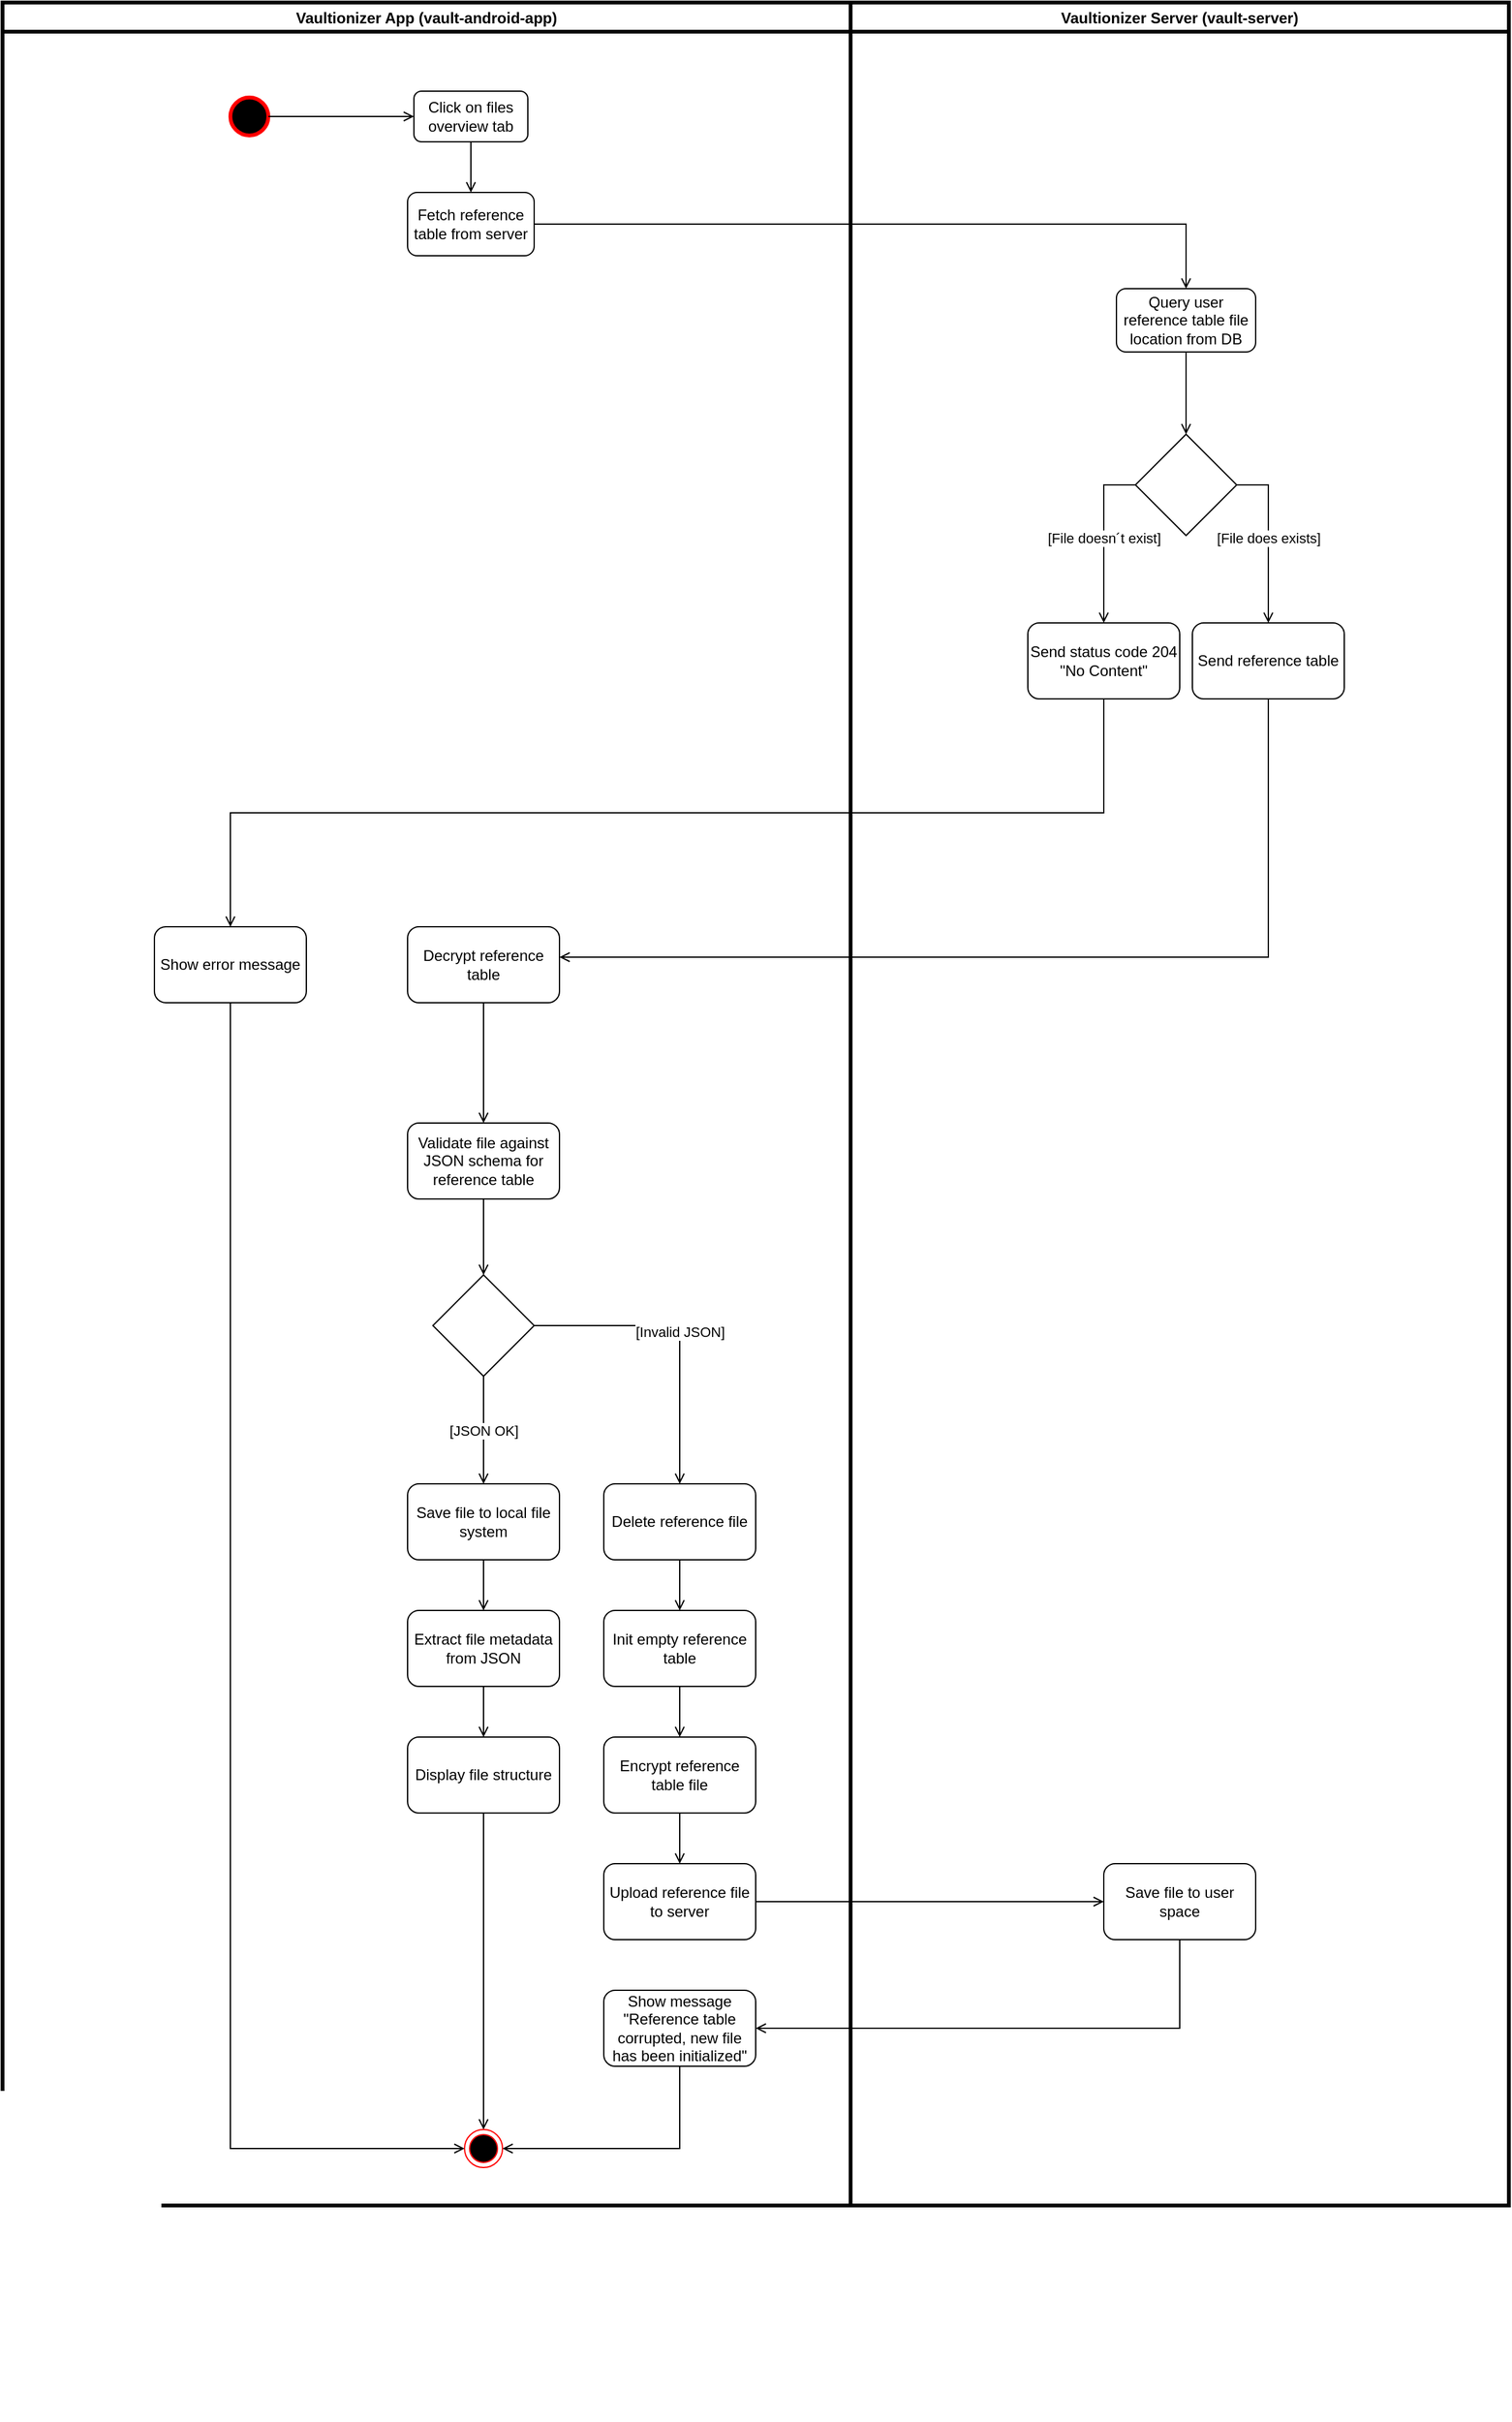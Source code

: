 <mxfile version="13.8.2" type="github">
  <diagram name="Page-1" id="e7e014a7-5840-1c2e-5031-d8a46d1fe8dd">
    <mxGraphModel dx="5293" dy="2182" grid="1" gridSize="10" guides="1" tooltips="1" connect="1" arrows="1" fold="1" page="1" pageScale="1" pageWidth="1169" pageHeight="826" background="#ffffff" math="0" shadow="0">
      <root>
        <mxCell id="0" />
        <mxCell id="1" parent="0" />
        <mxCell id="jn4TW-u3W-nK7IEm40rL-137" value="" style="group" parent="1" vertex="1" connectable="0">
          <mxGeometry x="-180" y="60" width="670" height="1910" as="geometry" />
        </mxCell>
        <mxCell id="jn4TW-u3W-nK7IEm40rL-64" value="Click on files overview tab" style="rounded=1;whiteSpace=wrap;html=1;" parent="jn4TW-u3W-nK7IEm40rL-137" vertex="1">
          <mxGeometry x="325" y="70" width="90" height="40" as="geometry" />
        </mxCell>
        <mxCell id="jn4TW-u3W-nK7IEm40rL-67" value="" style="edgeStyle=orthogonalEdgeStyle;rounded=0;orthogonalLoop=1;jettySize=auto;html=1;endArrow=open;endFill=0;strokeColor=#000000;" parent="jn4TW-u3W-nK7IEm40rL-137" source="jn4TW-u3W-nK7IEm40rL-64" target="jn4TW-u3W-nK7IEm40rL-66" edge="1">
          <mxGeometry relative="1" as="geometry" />
        </mxCell>
        <mxCell id="jn4TW-u3W-nK7IEm40rL-134" value="Vaultionizer App (vault-android-app)" style="swimlane;strokeWidth=3;" parent="jn4TW-u3W-nK7IEm40rL-137" vertex="1">
          <mxGeometry width="670" height="1740" as="geometry" />
        </mxCell>
        <mxCell id="jn4TW-u3W-nK7IEm40rL-138" value="" style="ellipse;whiteSpace=wrap;html=1;aspect=fixed;strokeWidth=3;fillColor=#000000;strokeColor=#FF0000;" parent="jn4TW-u3W-nK7IEm40rL-134" vertex="1">
          <mxGeometry x="180" y="75" width="30" height="30" as="geometry" />
        </mxCell>
        <mxCell id="jn4TW-u3W-nK7IEm40rL-66" value="Fetch reference table from server" style="rounded=1;whiteSpace=wrap;html=1;" parent="jn4TW-u3W-nK7IEm40rL-134" vertex="1">
          <mxGeometry x="320" y="150" width="100" height="50" as="geometry" />
        </mxCell>
        <mxCell id="pSzkmB9aMPkvjZgNoa08-17" value="Decrypt reference table" style="whiteSpace=wrap;html=1;rounded=1;" parent="jn4TW-u3W-nK7IEm40rL-134" vertex="1">
          <mxGeometry x="320" y="730" width="120" height="60" as="geometry" />
        </mxCell>
        <mxCell id="pSzkmB9aMPkvjZgNoa08-19" value="Validate file against JSON schema for reference table" style="whiteSpace=wrap;html=1;rounded=1;" parent="jn4TW-u3W-nK7IEm40rL-134" vertex="1">
          <mxGeometry x="320" y="885" width="120" height="60" as="geometry" />
        </mxCell>
        <mxCell id="pSzkmB9aMPkvjZgNoa08-20" value="" style="edgeStyle=orthogonalEdgeStyle;rounded=0;orthogonalLoop=1;jettySize=auto;html=1;endArrow=open;endFill=0;" parent="jn4TW-u3W-nK7IEm40rL-134" source="pSzkmB9aMPkvjZgNoa08-17" target="pSzkmB9aMPkvjZgNoa08-19" edge="1">
          <mxGeometry relative="1" as="geometry" />
        </mxCell>
        <mxCell id="pSzkmB9aMPkvjZgNoa08-27" value="Save file to local file system" style="whiteSpace=wrap;html=1;rounded=1;" parent="jn4TW-u3W-nK7IEm40rL-134" vertex="1">
          <mxGeometry x="320" y="1170" width="120" height="60" as="geometry" />
        </mxCell>
        <mxCell id="pSzkmB9aMPkvjZgNoa08-23" value="" style="rhombus;whiteSpace=wrap;html=1;rounded=0;" parent="jn4TW-u3W-nK7IEm40rL-134" vertex="1">
          <mxGeometry x="340" y="1005" width="80" height="80" as="geometry" />
        </mxCell>
        <mxCell id="pSzkmB9aMPkvjZgNoa08-24" value="" style="edgeStyle=orthogonalEdgeStyle;rounded=0;orthogonalLoop=1;jettySize=auto;html=1;endArrow=open;endFill=0;" parent="jn4TW-u3W-nK7IEm40rL-134" source="pSzkmB9aMPkvjZgNoa08-19" target="pSzkmB9aMPkvjZgNoa08-23" edge="1">
          <mxGeometry relative="1" as="geometry" />
        </mxCell>
        <mxCell id="pSzkmB9aMPkvjZgNoa08-28" value="[JSON OK]" style="edgeStyle=orthogonalEdgeStyle;rounded=0;orthogonalLoop=1;jettySize=auto;html=1;endArrow=open;endFill=0;" parent="jn4TW-u3W-nK7IEm40rL-134" source="pSzkmB9aMPkvjZgNoa08-23" target="pSzkmB9aMPkvjZgNoa08-27" edge="1">
          <mxGeometry relative="1" as="geometry" />
        </mxCell>
        <mxCell id="pSzkmB9aMPkvjZgNoa08-29" value="Extract file metadata from JSON" style="whiteSpace=wrap;html=1;rounded=1;" parent="jn4TW-u3W-nK7IEm40rL-134" vertex="1">
          <mxGeometry x="320" y="1270" width="120" height="60" as="geometry" />
        </mxCell>
        <mxCell id="pSzkmB9aMPkvjZgNoa08-33" style="edgeStyle=orthogonalEdgeStyle;rounded=0;orthogonalLoop=1;jettySize=auto;html=1;exitX=0.5;exitY=1;exitDx=0;exitDy=0;endArrow=open;endFill=0;" parent="jn4TW-u3W-nK7IEm40rL-134" source="pSzkmB9aMPkvjZgNoa08-27" target="pSzkmB9aMPkvjZgNoa08-29" edge="1">
          <mxGeometry relative="1" as="geometry" />
        </mxCell>
        <mxCell id="aOK0xZ8xMo6rmnV5gIBl-40" style="edgeStyle=orthogonalEdgeStyle;rounded=0;orthogonalLoop=1;jettySize=auto;html=1;exitX=0.5;exitY=1;exitDx=0;exitDy=0;entryX=0.5;entryY=0;entryDx=0;entryDy=0;endArrow=open;endFill=0;" edge="1" parent="jn4TW-u3W-nK7IEm40rL-134" source="pSzkmB9aMPkvjZgNoa08-31" target="pSzkmB9aMPkvjZgNoa08-34">
          <mxGeometry relative="1" as="geometry" />
        </mxCell>
        <mxCell id="pSzkmB9aMPkvjZgNoa08-31" value="Display file structure" style="whiteSpace=wrap;html=1;rounded=1;" parent="jn4TW-u3W-nK7IEm40rL-134" vertex="1">
          <mxGeometry x="320" y="1370" width="120" height="60" as="geometry" />
        </mxCell>
        <mxCell id="pSzkmB9aMPkvjZgNoa08-32" value="" style="edgeStyle=orthogonalEdgeStyle;rounded=0;orthogonalLoop=1;jettySize=auto;html=1;endArrow=open;endFill=0;" parent="jn4TW-u3W-nK7IEm40rL-134" source="pSzkmB9aMPkvjZgNoa08-29" target="pSzkmB9aMPkvjZgNoa08-31" edge="1">
          <mxGeometry relative="1" as="geometry" />
        </mxCell>
        <mxCell id="pSzkmB9aMPkvjZgNoa08-25" value="Delete reference file" style="whiteSpace=wrap;html=1;rounded=1;" parent="jn4TW-u3W-nK7IEm40rL-134" vertex="1">
          <mxGeometry x="475" y="1170" width="120" height="60" as="geometry" />
        </mxCell>
        <mxCell id="pSzkmB9aMPkvjZgNoa08-26" value="[Invalid JSON]" style="edgeStyle=orthogonalEdgeStyle;rounded=0;orthogonalLoop=1;jettySize=auto;html=1;endArrow=open;endFill=0;" parent="jn4TW-u3W-nK7IEm40rL-134" source="pSzkmB9aMPkvjZgNoa08-23" target="pSzkmB9aMPkvjZgNoa08-25" edge="1">
          <mxGeometry relative="1" as="geometry" />
        </mxCell>
        <mxCell id="pSzkmB9aMPkvjZgNoa08-37" value="Show error message" style="whiteSpace=wrap;html=1;rounded=1;" parent="jn4TW-u3W-nK7IEm40rL-134" vertex="1">
          <mxGeometry x="120" y="730" width="120" height="60" as="geometry" />
        </mxCell>
        <mxCell id="pSzkmB9aMPkvjZgNoa08-34" value="" style="ellipse;html=1;shape=endState;fillColor=#000000;strokeColor=#ff0000;" parent="jn4TW-u3W-nK7IEm40rL-134" vertex="1">
          <mxGeometry x="365" y="1680" width="30" height="30" as="geometry" />
        </mxCell>
        <mxCell id="pSzkmB9aMPkvjZgNoa08-39" style="edgeStyle=orthogonalEdgeStyle;rounded=0;orthogonalLoop=1;jettySize=auto;html=1;exitX=0.5;exitY=1;exitDx=0;exitDy=0;entryX=0;entryY=0.5;entryDx=0;entryDy=0;endArrow=open;endFill=0;" parent="jn4TW-u3W-nK7IEm40rL-134" source="pSzkmB9aMPkvjZgNoa08-37" target="pSzkmB9aMPkvjZgNoa08-34" edge="1">
          <mxGeometry relative="1" as="geometry" />
        </mxCell>
        <mxCell id="aOK0xZ8xMo6rmnV5gIBl-18" value="Init empty reference table" style="whiteSpace=wrap;html=1;rounded=1;" vertex="1" parent="jn4TW-u3W-nK7IEm40rL-134">
          <mxGeometry x="475" y="1270" width="120" height="60" as="geometry" />
        </mxCell>
        <mxCell id="aOK0xZ8xMo6rmnV5gIBl-19" value="" style="edgeStyle=orthogonalEdgeStyle;rounded=0;orthogonalLoop=1;jettySize=auto;html=1;endArrow=open;endFill=0;" edge="1" parent="jn4TW-u3W-nK7IEm40rL-134" source="pSzkmB9aMPkvjZgNoa08-25" target="aOK0xZ8xMo6rmnV5gIBl-18">
          <mxGeometry relative="1" as="geometry" />
        </mxCell>
        <mxCell id="aOK0xZ8xMo6rmnV5gIBl-30" value="Encrypt reference table file" style="whiteSpace=wrap;html=1;rounded=1;" vertex="1" parent="jn4TW-u3W-nK7IEm40rL-134">
          <mxGeometry x="475" y="1370" width="120" height="60" as="geometry" />
        </mxCell>
        <mxCell id="aOK0xZ8xMo6rmnV5gIBl-31" value="" style="edgeStyle=orthogonalEdgeStyle;rounded=0;orthogonalLoop=1;jettySize=auto;html=1;endArrow=open;endFill=0;" edge="1" parent="jn4TW-u3W-nK7IEm40rL-134" source="aOK0xZ8xMo6rmnV5gIBl-18" target="aOK0xZ8xMo6rmnV5gIBl-30">
          <mxGeometry relative="1" as="geometry" />
        </mxCell>
        <mxCell id="aOK0xZ8xMo6rmnV5gIBl-32" value="Upload reference file to server" style="whiteSpace=wrap;html=1;rounded=1;" vertex="1" parent="jn4TW-u3W-nK7IEm40rL-134">
          <mxGeometry x="475" y="1470" width="120" height="60" as="geometry" />
        </mxCell>
        <mxCell id="aOK0xZ8xMo6rmnV5gIBl-33" value="" style="edgeStyle=orthogonalEdgeStyle;rounded=0;orthogonalLoop=1;jettySize=auto;html=1;endArrow=open;endFill=0;" edge="1" parent="jn4TW-u3W-nK7IEm40rL-134" source="aOK0xZ8xMo6rmnV5gIBl-30" target="aOK0xZ8xMo6rmnV5gIBl-32">
          <mxGeometry relative="1" as="geometry" />
        </mxCell>
        <mxCell id="aOK0xZ8xMo6rmnV5gIBl-39" style="edgeStyle=orthogonalEdgeStyle;rounded=0;orthogonalLoop=1;jettySize=auto;html=1;exitX=0.5;exitY=1;exitDx=0;exitDy=0;entryX=1;entryY=0.5;entryDx=0;entryDy=0;endArrow=open;endFill=0;" edge="1" parent="jn4TW-u3W-nK7IEm40rL-134" source="aOK0xZ8xMo6rmnV5gIBl-36" target="pSzkmB9aMPkvjZgNoa08-34">
          <mxGeometry relative="1" as="geometry" />
        </mxCell>
        <mxCell id="aOK0xZ8xMo6rmnV5gIBl-36" value="Show message &quot;Reference table corrupted, new file has been initialized&quot;" style="whiteSpace=wrap;html=1;rounded=1;" vertex="1" parent="jn4TW-u3W-nK7IEm40rL-134">
          <mxGeometry x="475" y="1570" width="120" height="60" as="geometry" />
        </mxCell>
        <mxCell id="jn4TW-u3W-nK7IEm40rL-139" style="edgeStyle=orthogonalEdgeStyle;rounded=0;orthogonalLoop=1;jettySize=auto;html=1;exitX=1;exitY=0.5;exitDx=0;exitDy=0;entryX=0;entryY=0.5;entryDx=0;entryDy=0;endArrow=open;endFill=0;strokeColor=#000000;" parent="jn4TW-u3W-nK7IEm40rL-137" source="jn4TW-u3W-nK7IEm40rL-138" target="jn4TW-u3W-nK7IEm40rL-64" edge="1">
          <mxGeometry relative="1" as="geometry" />
        </mxCell>
        <mxCell id="jn4TW-u3W-nK7IEm40rL-135" value="Vaultionizer Server (vault-server)" style="swimlane;strokeWidth=3;" parent="1" vertex="1">
          <mxGeometry x="490" y="60" width="520" height="1740" as="geometry" />
        </mxCell>
        <mxCell id="pSzkmB9aMPkvjZgNoa08-5" value="Query user reference table file location from DB" style="rounded=1;whiteSpace=wrap;html=1;" parent="jn4TW-u3W-nK7IEm40rL-135" vertex="1">
          <mxGeometry x="210" y="226" width="110" height="50" as="geometry" />
        </mxCell>
        <mxCell id="pSzkmB9aMPkvjZgNoa08-10" value="" style="edgeStyle=orthogonalEdgeStyle;rounded=0;orthogonalLoop=1;jettySize=auto;html=1;exitX=0.5;exitY=1;exitDx=0;exitDy=0;endArrow=open;endFill=0;" parent="jn4TW-u3W-nK7IEm40rL-135" source="pSzkmB9aMPkvjZgNoa08-5" target="pSzkmB9aMPkvjZgNoa08-9" edge="1">
          <mxGeometry relative="1" as="geometry" />
        </mxCell>
        <mxCell id="pSzkmB9aMPkvjZgNoa08-13" value="Send status code &lt;span id=&quot;code204&quot;&gt;&lt;/span&gt;204 &quot;No Content&quot;" style="whiteSpace=wrap;html=1;rounded=1;" parent="jn4TW-u3W-nK7IEm40rL-135" vertex="1">
          <mxGeometry x="140" y="490" width="120" height="60" as="geometry" />
        </mxCell>
        <mxCell id="pSzkmB9aMPkvjZgNoa08-15" value="Send reference table " style="whiteSpace=wrap;html=1;rounded=1;" parent="jn4TW-u3W-nK7IEm40rL-135" vertex="1">
          <mxGeometry x="270" y="490" width="120" height="60" as="geometry" />
        </mxCell>
        <mxCell id="pSzkmB9aMPkvjZgNoa08-9" value="" style="rhombus;whiteSpace=wrap;html=1;rounded=0;" parent="jn4TW-u3W-nK7IEm40rL-135" vertex="1">
          <mxGeometry x="225" y="341" width="80" height="80" as="geometry" />
        </mxCell>
        <mxCell id="pSzkmB9aMPkvjZgNoa08-14" value="[File doesn´t exist]" style="edgeStyle=orthogonalEdgeStyle;rounded=0;orthogonalLoop=1;jettySize=auto;html=1;entryX=0.5;entryY=0;entryDx=0;entryDy=0;exitX=0;exitY=0.5;exitDx=0;exitDy=0;endArrow=open;endFill=0;" parent="jn4TW-u3W-nK7IEm40rL-135" source="pSzkmB9aMPkvjZgNoa08-9" target="pSzkmB9aMPkvjZgNoa08-13" edge="1">
          <mxGeometry relative="1" as="geometry" />
        </mxCell>
        <mxCell id="pSzkmB9aMPkvjZgNoa08-16" value="[File does exists]" style="edgeStyle=orthogonalEdgeStyle;rounded=0;orthogonalLoop=1;jettySize=auto;html=1;exitX=1;exitY=0.5;exitDx=0;exitDy=0;endArrow=open;endFill=0;" parent="jn4TW-u3W-nK7IEm40rL-135" source="pSzkmB9aMPkvjZgNoa08-9" target="pSzkmB9aMPkvjZgNoa08-15" edge="1">
          <mxGeometry relative="1" as="geometry">
            <mxPoint x="150" y="426" as="sourcePoint" />
          </mxGeometry>
        </mxCell>
        <mxCell id="aOK0xZ8xMo6rmnV5gIBl-34" value="Save file to user space" style="whiteSpace=wrap;html=1;rounded=1;" vertex="1" parent="jn4TW-u3W-nK7IEm40rL-135">
          <mxGeometry x="200" y="1470" width="120" height="60" as="geometry" />
        </mxCell>
        <mxCell id="aOK0xZ8xMo6rmnV5gIBl-2" value="" style="edgeStyle=orthogonalEdgeStyle;rounded=0;orthogonalLoop=1;jettySize=auto;html=1;entryX=0.5;entryY=0;entryDx=0;entryDy=0;endArrow=open;endFill=0;" edge="1" parent="1" source="jn4TW-u3W-nK7IEm40rL-66" target="pSzkmB9aMPkvjZgNoa08-5">
          <mxGeometry relative="1" as="geometry">
            <mxPoint x="665" y="235" as="targetPoint" />
          </mxGeometry>
        </mxCell>
        <mxCell id="aOK0xZ8xMo6rmnV5gIBl-16" style="edgeStyle=orthogonalEdgeStyle;rounded=0;orthogonalLoop=1;jettySize=auto;html=1;exitX=0.5;exitY=1;exitDx=0;exitDy=0;entryX=1;entryY=0.4;entryDx=0;entryDy=0;entryPerimeter=0;endArrow=open;endFill=0;" edge="1" parent="1" source="pSzkmB9aMPkvjZgNoa08-15" target="pSzkmB9aMPkvjZgNoa08-17">
          <mxGeometry relative="1" as="geometry" />
        </mxCell>
        <mxCell id="aOK0xZ8xMo6rmnV5gIBl-13" value="" style="edgeStyle=orthogonalEdgeStyle;rounded=0;orthogonalLoop=1;jettySize=auto;html=1;entryX=0.5;entryY=0;entryDx=0;entryDy=0;exitX=0.5;exitY=1;exitDx=0;exitDy=0;endArrow=open;endFill=0;" edge="1" parent="1" source="pSzkmB9aMPkvjZgNoa08-13" target="pSzkmB9aMPkvjZgNoa08-37">
          <mxGeometry relative="1" as="geometry">
            <mxPoint x="635" y="820" as="targetPoint" />
          </mxGeometry>
        </mxCell>
        <mxCell id="aOK0xZ8xMo6rmnV5gIBl-35" value="" style="edgeStyle=orthogonalEdgeStyle;rounded=0;orthogonalLoop=1;jettySize=auto;html=1;endArrow=open;endFill=0;" edge="1" parent="1" source="aOK0xZ8xMo6rmnV5gIBl-32" target="aOK0xZ8xMo6rmnV5gIBl-34">
          <mxGeometry relative="1" as="geometry" />
        </mxCell>
        <mxCell id="aOK0xZ8xMo6rmnV5gIBl-38" style="edgeStyle=orthogonalEdgeStyle;rounded=0;orthogonalLoop=1;jettySize=auto;html=1;exitX=0.5;exitY=1;exitDx=0;exitDy=0;entryX=1;entryY=0.5;entryDx=0;entryDy=0;endArrow=open;endFill=0;" edge="1" parent="1" source="aOK0xZ8xMo6rmnV5gIBl-34" target="aOK0xZ8xMo6rmnV5gIBl-36">
          <mxGeometry relative="1" as="geometry" />
        </mxCell>
      </root>
    </mxGraphModel>
  </diagram>
</mxfile>
